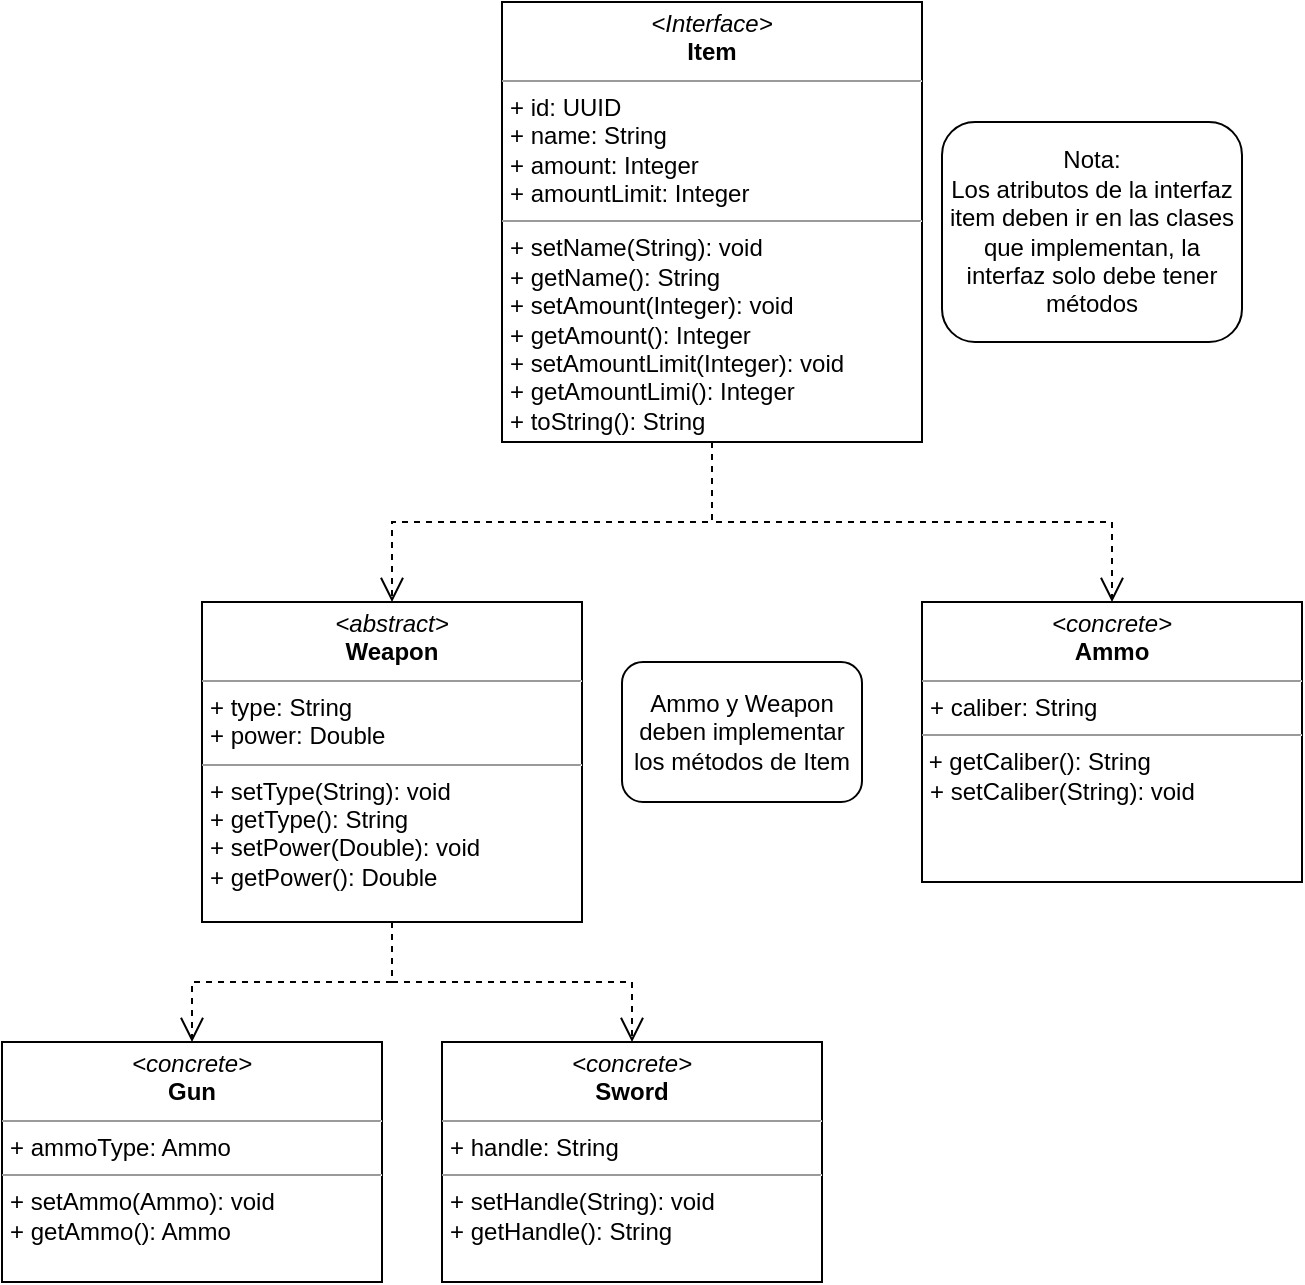<mxfile version="16.6.4" type="device"><diagram id="8_idNvqXvMkg7m6OJC-8" name="Page-1"><mxGraphModel dx="946" dy="531" grid="1" gridSize="10" guides="1" tooltips="1" connect="1" arrows="1" fold="1" page="1" pageScale="1" pageWidth="850" pageHeight="1100" math="0" shadow="0"><root><mxCell id="j6eGJF3xRdBi4Xie_RcG-0"/><mxCell id="j6eGJF3xRdBi4Xie_RcG-1" parent="j6eGJF3xRdBi4Xie_RcG-0"/><mxCell id="pwjVH0t1NPWTbjWxDwPi-0" value="&lt;p style=&quot;margin: 0px ; margin-top: 4px ; text-align: center&quot;&gt;&lt;i&gt;&amp;lt;Interface&amp;gt;&lt;/i&gt;&lt;br&gt;&lt;b&gt;Item&lt;/b&gt;&lt;/p&gt;&lt;hr size=&quot;1&quot;&gt;&lt;p style=&quot;margin: 0px ; margin-left: 4px&quot;&gt;+ id: UUID&lt;br&gt;+ name: String&lt;/p&gt;&lt;p style=&quot;margin: 0px 0px 0px 4px&quot;&gt;+ amount: Integer&lt;/p&gt;&lt;p style=&quot;margin: 0px 0px 0px 4px&quot;&gt;+ amountLimit: Integer&lt;br&gt;&lt;/p&gt;&lt;hr size=&quot;1&quot;&gt;&lt;p style=&quot;margin: 0px ; margin-left: 4px&quot;&gt;+ setName(String): void&lt;/p&gt;&lt;p style=&quot;margin: 0px 0px 0px 4px&quot;&gt;+ getName(): String&lt;/p&gt;&lt;p style=&quot;margin: 0px ; margin-left: 4px&quot;&gt;+ setAmount(Integer): void&lt;/p&gt;&lt;p style=&quot;margin: 0px 0px 0px 4px&quot;&gt;&lt;span&gt;+ getAmount(): Integer&lt;/span&gt;&lt;br&gt;&lt;/p&gt;&lt;p style=&quot;margin: 0px 0px 0px 4px&quot;&gt;+ setAmountLimit(Integer): void&lt;/p&gt;&lt;p style=&quot;margin: 0px 0px 0px 4px&quot;&gt;+ getAmountLimi(): Integer&lt;/p&gt;&lt;p style=&quot;margin: 0px 0px 0px 4px&quot;&gt;+&amp;nbsp;toString(): String&lt;/p&gt;" style="verticalAlign=top;align=left;overflow=fill;fontSize=12;fontFamily=Helvetica;html=1;rounded=0;shadow=0;comic=0;labelBackgroundColor=none;strokeWidth=1" parent="j6eGJF3xRdBi4Xie_RcG-1" vertex="1"><mxGeometry x="290" y="30" width="210" height="220" as="geometry"/></mxCell><mxCell id="pQnEVUdnxyFCN79_8Lps-0" style="edgeStyle=orthogonalEdgeStyle;rounded=0;html=1;labelBackgroundColor=none;startFill=0;endArrow=open;endFill=0;endSize=10;fontFamily=Verdana;fontSize=10;dashed=1;exitX=0.5;exitY=1;exitDx=0;exitDy=0;entryX=0.5;entryY=0;entryDx=0;entryDy=0;" parent="j6eGJF3xRdBi4Xie_RcG-1" source="pwjVH0t1NPWTbjWxDwPi-0" target="sJ2TGd2Qh__x_5bgLsHl-1" edge="1"><mxGeometry relative="1" as="geometry"><mxPoint x="250" y="157" as="sourcePoint"/><mxPoint x="350" y="97" as="targetPoint"/></mxGeometry></mxCell><mxCell id="pQnEVUdnxyFCN79_8Lps-6" style="edgeStyle=orthogonalEdgeStyle;rounded=0;html=1;labelBackgroundColor=none;startFill=0;endArrow=open;endFill=0;endSize=10;fontFamily=Verdana;fontSize=10;dashed=1;exitX=0.5;exitY=1;exitDx=0;exitDy=0;entryX=0.5;entryY=0;entryDx=0;entryDy=0;" parent="j6eGJF3xRdBi4Xie_RcG-1" source="pwjVH0t1NPWTbjWxDwPi-0" target="sJ2TGd2Qh__x_5bgLsHl-0" edge="1"><mxGeometry relative="1" as="geometry"><mxPoint x="395" y="230" as="sourcePoint"/><mxPoint x="610" y="280" as="targetPoint"/></mxGeometry></mxCell><mxCell id="sJ2TGd2Qh__x_5bgLsHl-0" value="&lt;p style=&quot;margin: 0px ; margin-top: 4px ; text-align: center&quot;&gt;&lt;i&gt;&amp;lt;abstract&amp;gt;&lt;/i&gt;&lt;br&gt;&lt;b&gt;Weapon&lt;/b&gt;&lt;/p&gt;&lt;hr size=&quot;1&quot;&gt;&lt;p style=&quot;margin: 0px ; margin-left: 4px&quot;&gt;+ type: String&lt;br&gt;&lt;/p&gt;&lt;p style=&quot;margin: 0px 0px 0px 4px&quot;&gt;+ power: Double&lt;/p&gt;&lt;hr size=&quot;1&quot;&gt;&lt;p style=&quot;margin: 0px 0px 0px 4px&quot;&gt;+ setType(String): void&lt;/p&gt;&lt;p style=&quot;margin: 0px 0px 0px 4px&quot;&gt;+ getType(): String&lt;/p&gt;&lt;p style=&quot;margin: 0px 0px 0px 4px&quot;&gt;+ setPower(Double): void&lt;/p&gt;&lt;p style=&quot;margin: 0px 0px 0px 4px&quot;&gt;+ getPower(): Double&lt;/p&gt;" style="verticalAlign=top;align=left;overflow=fill;fontSize=12;fontFamily=Helvetica;html=1;rounded=0;shadow=0;comic=0;labelBackgroundColor=none;strokeWidth=1" parent="j6eGJF3xRdBi4Xie_RcG-1" vertex="1"><mxGeometry x="140" y="330" width="190" height="160" as="geometry"/></mxCell><mxCell id="sJ2TGd2Qh__x_5bgLsHl-1" value="&lt;p style=&quot;margin: 0px ; margin-top: 4px ; text-align: center&quot;&gt;&lt;i&gt;&amp;lt;concrete&amp;gt;&lt;/i&gt;&lt;br&gt;&lt;b&gt;Ammo&lt;/b&gt;&lt;/p&gt;&lt;hr size=&quot;1&quot;&gt;&lt;p style=&quot;margin: 0px ; margin-left: 4px&quot;&gt;&lt;span&gt;+ caliber: String&lt;/span&gt;&lt;br&gt;&lt;/p&gt;&lt;hr size=&quot;1&quot;&gt;&lt;span&gt;&amp;nbsp;+ getCaliber(): String&lt;/span&gt;&lt;p style=&quot;margin: 0px ; margin-left: 4px&quot;&gt;&lt;span&gt;+ setCaliber(String): void&lt;/span&gt;&lt;br&gt;&lt;/p&gt;" style="verticalAlign=top;align=left;overflow=fill;fontSize=12;fontFamily=Helvetica;html=1;rounded=0;shadow=0;comic=0;labelBackgroundColor=none;strokeWidth=1" parent="j6eGJF3xRdBi4Xie_RcG-1" vertex="1"><mxGeometry x="500" y="330" width="190" height="140" as="geometry"/></mxCell><mxCell id="sJ2TGd2Qh__x_5bgLsHl-2" value="&lt;p style=&quot;margin: 0px ; margin-top: 4px ; text-align: center&quot;&gt;&lt;i&gt;&amp;lt;concrete&amp;gt;&lt;/i&gt;&lt;br&gt;&lt;b&gt;Gun&lt;/b&gt;&lt;/p&gt;&lt;hr size=&quot;1&quot;&gt;&lt;p style=&quot;margin: 0px ; margin-left: 4px&quot;&gt;+ ammoType: Ammo&lt;br&gt;&lt;/p&gt;&lt;hr size=&quot;1&quot;&gt;&lt;p style=&quot;margin: 0px 0px 0px 4px&quot;&gt;+ setAmmo(Ammo): void&lt;/p&gt;&lt;p style=&quot;margin: 0px 0px 0px 4px&quot;&gt;+ getAmmo(): Ammo&lt;/p&gt;" style="verticalAlign=top;align=left;overflow=fill;fontSize=12;fontFamily=Helvetica;html=1;rounded=0;shadow=0;comic=0;labelBackgroundColor=none;strokeWidth=1" parent="j6eGJF3xRdBi4Xie_RcG-1" vertex="1"><mxGeometry x="40" y="550" width="190" height="120" as="geometry"/></mxCell><mxCell id="sJ2TGd2Qh__x_5bgLsHl-3" style="edgeStyle=orthogonalEdgeStyle;rounded=0;html=1;labelBackgroundColor=none;startFill=0;endArrow=open;endFill=0;endSize=10;fontFamily=Verdana;fontSize=10;dashed=1;exitX=0.5;exitY=1;exitDx=0;exitDy=0;" parent="j6eGJF3xRdBi4Xie_RcG-1" source="sJ2TGd2Qh__x_5bgLsHl-0" target="sJ2TGd2Qh__x_5bgLsHl-2" edge="1"><mxGeometry relative="1" as="geometry"><mxPoint x="405" y="250" as="sourcePoint"/><mxPoint x="245" y="340" as="targetPoint"/></mxGeometry></mxCell><mxCell id="sJ2TGd2Qh__x_5bgLsHl-5" value="&lt;p style=&quot;margin: 0px ; margin-top: 4px ; text-align: center&quot;&gt;&lt;i&gt;&amp;lt;concrete&amp;gt;&lt;/i&gt;&lt;br&gt;&lt;b&gt;Sword&lt;/b&gt;&lt;/p&gt;&lt;hr size=&quot;1&quot;&gt;&lt;p style=&quot;margin: 0px ; margin-left: 4px&quot;&gt;+ handle: String&lt;br&gt;&lt;/p&gt;&lt;hr size=&quot;1&quot;&gt;&lt;p style=&quot;margin: 0px 0px 0px 4px&quot;&gt;+ setHandle(String): void&lt;/p&gt;&lt;p style=&quot;margin: 0px 0px 0px 4px&quot;&gt;+ getHandle(): String&lt;/p&gt;" style="verticalAlign=top;align=left;overflow=fill;fontSize=12;fontFamily=Helvetica;html=1;rounded=0;shadow=0;comic=0;labelBackgroundColor=none;strokeWidth=1" parent="j6eGJF3xRdBi4Xie_RcG-1" vertex="1"><mxGeometry x="260" y="550" width="190" height="120" as="geometry"/></mxCell><mxCell id="sJ2TGd2Qh__x_5bgLsHl-6" style="edgeStyle=orthogonalEdgeStyle;rounded=0;html=1;labelBackgroundColor=none;startFill=0;endArrow=open;endFill=0;endSize=10;fontFamily=Verdana;fontSize=10;dashed=1;exitX=0.5;exitY=1;exitDx=0;exitDy=0;" parent="j6eGJF3xRdBi4Xie_RcG-1" source="sJ2TGd2Qh__x_5bgLsHl-0" target="sJ2TGd2Qh__x_5bgLsHl-5" edge="1"><mxGeometry relative="1" as="geometry"><mxPoint x="245" y="460" as="sourcePoint"/><mxPoint x="155" y="530" as="targetPoint"/></mxGeometry></mxCell><mxCell id="sJ2TGd2Qh__x_5bgLsHl-7" value="Nota:&lt;br&gt;Los atributos de la interfaz item deben ir en las clases que implementan, la interfaz solo debe tener métodos" style="rounded=1;whiteSpace=wrap;html=1;" parent="j6eGJF3xRdBi4Xie_RcG-1" vertex="1"><mxGeometry x="510" y="90" width="150" height="110" as="geometry"/></mxCell><mxCell id="on9UG9IQwQC6zQC3Z74p-0" value="Ammo y Weapon deben implementar los métodos de Item" style="rounded=1;whiteSpace=wrap;html=1;" parent="j6eGJF3xRdBi4Xie_RcG-1" vertex="1"><mxGeometry x="350" y="360" width="120" height="70" as="geometry"/></mxCell></root></mxGraphModel></diagram></mxfile>